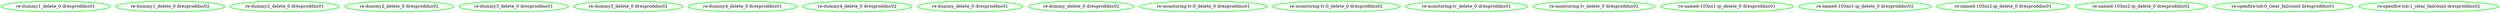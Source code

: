 digraph "g" {
"re-dummy1_delete_0 dresproddns01" [ style=bold color="green" fontcolor="black"]
"re-dummy1_delete_0 dresproddns02" [ style=bold color="green" fontcolor="black"]
"re-dummy2_delete_0 dresproddns01" [ style=bold color="green" fontcolor="black"]
"re-dummy2_delete_0 dresproddns02" [ style=bold color="green" fontcolor="black"]
"re-dummy3_delete_0 dresproddns01" [ style=bold color="green" fontcolor="black"]
"re-dummy3_delete_0 dresproddns02" [ style=bold color="green" fontcolor="black"]
"re-dummy4_delete_0 dresproddns01" [ style=bold color="green" fontcolor="black"]
"re-dummy4_delete_0 dresproddns02" [ style=bold color="green" fontcolor="black"]
"re-dummy_delete_0 dresproddns01" [ style=bold color="green" fontcolor="black"]
"re-dummy_delete_0 dresproddns02" [ style=bold color="green" fontcolor="black"]
"re-monitoring-lv:0_delete_0 dresproddns01" [ style=bold color="green" fontcolor="black"]
"re-monitoring-lv:0_delete_0 dresproddns02" [ style=bold color="green" fontcolor="black"]
"re-monitoring-lv_delete_0 dresproddns01" [ style=bold color="green" fontcolor="black"]
"re-monitoring-lv_delete_0 dresproddns02" [ style=bold color="green" fontcolor="black"]
"re-named-103ns1-ip_delete_0 dresproddns01" [ style=bold color="green" fontcolor="black"]
"re-named-103ns1-ip_delete_0 dresproddns02" [ style=bold color="green" fontcolor="black"]
"re-named-103ns2-ip_delete_0 dresproddns01" [ style=bold color="green" fontcolor="black"]
"re-named-103ns2-ip_delete_0 dresproddns02" [ style=bold color="green" fontcolor="black"]
"re-openfire-lsb:0_clear_failcount dresproddns01" [ style=bold color="green" fontcolor="black"]
"re-openfire-lsb:1_clear_failcount dresproddns02" [ style=bold color="green" fontcolor="black"]
}
